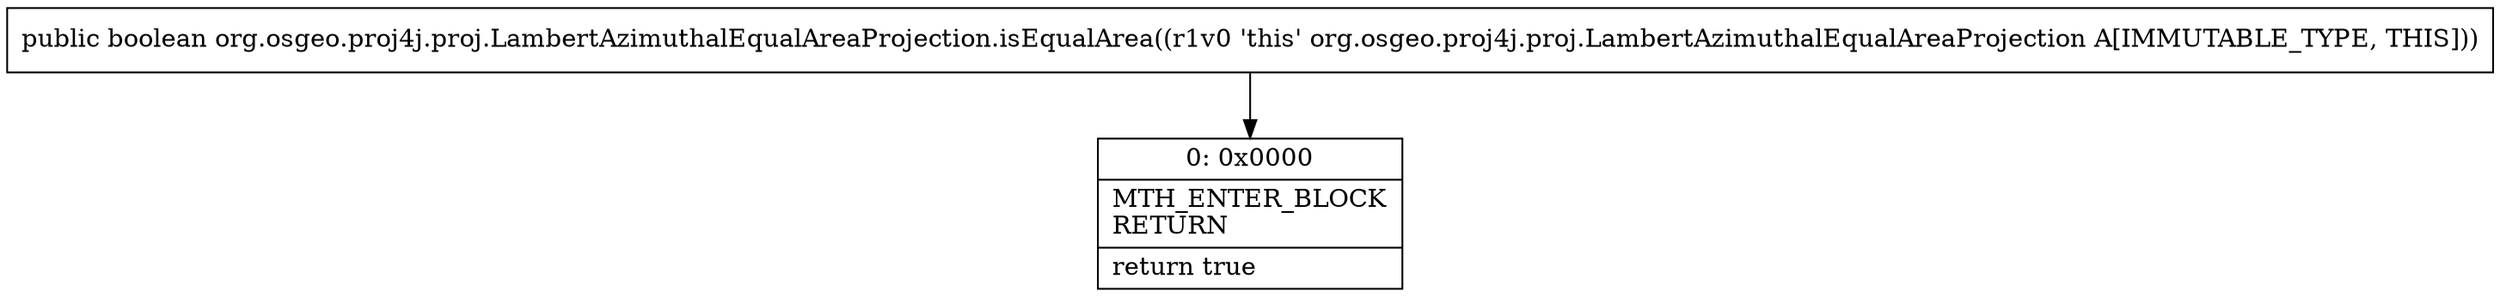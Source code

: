 digraph "CFG fororg.osgeo.proj4j.proj.LambertAzimuthalEqualAreaProjection.isEqualArea()Z" {
Node_0 [shape=record,label="{0\:\ 0x0000|MTH_ENTER_BLOCK\lRETURN\l|return true\l}"];
MethodNode[shape=record,label="{public boolean org.osgeo.proj4j.proj.LambertAzimuthalEqualAreaProjection.isEqualArea((r1v0 'this' org.osgeo.proj4j.proj.LambertAzimuthalEqualAreaProjection A[IMMUTABLE_TYPE, THIS])) }"];
MethodNode -> Node_0;
}

